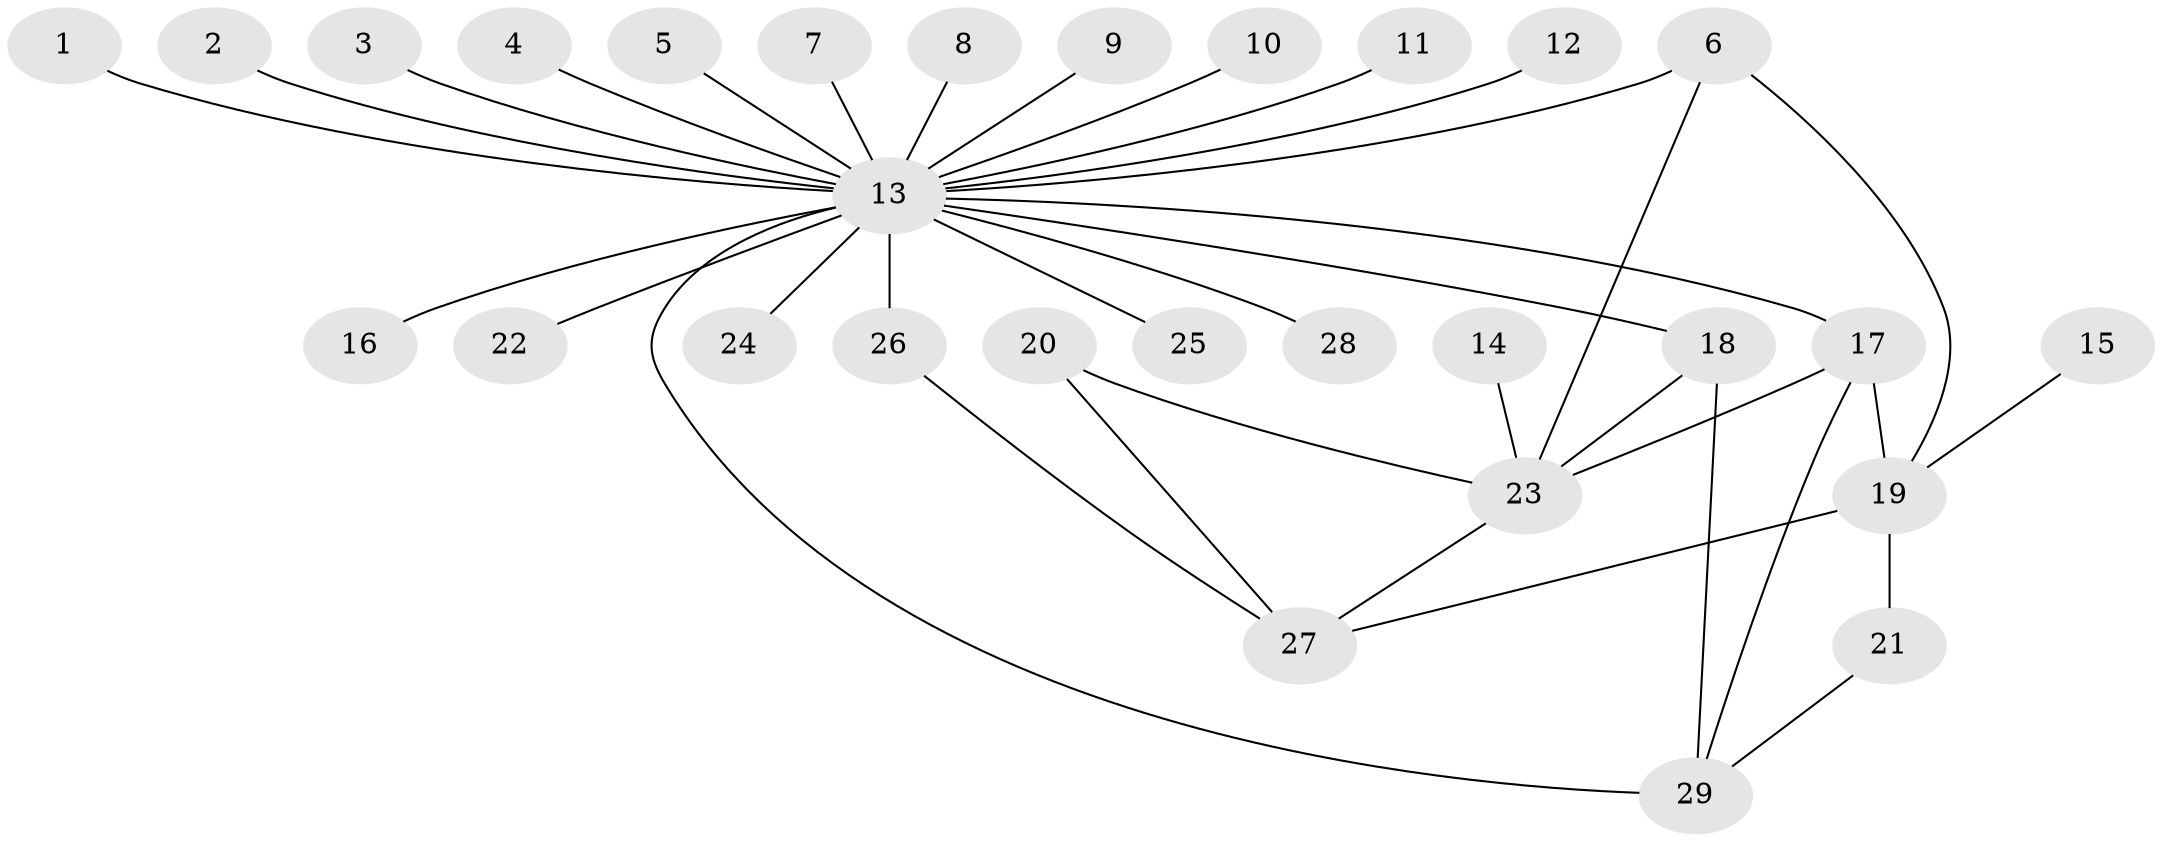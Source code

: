 // original degree distribution, {4: 0.05555555555555555, 9: 0.011111111111111112, 30: 0.011111111111111112, 1: 0.5555555555555556, 10: 0.011111111111111112, 3: 0.12222222222222222, 2: 0.2, 5: 0.022222222222222223, 12: 0.011111111111111112}
// Generated by graph-tools (version 1.1) at 2025/36/03/04/25 23:36:52]
// undirected, 29 vertices, 37 edges
graph export_dot {
  node [color=gray90,style=filled];
  1;
  2;
  3;
  4;
  5;
  6;
  7;
  8;
  9;
  10;
  11;
  12;
  13;
  14;
  15;
  16;
  17;
  18;
  19;
  20;
  21;
  22;
  23;
  24;
  25;
  26;
  27;
  28;
  29;
  1 -- 13 [weight=1.0];
  2 -- 13 [weight=1.0];
  3 -- 13 [weight=1.0];
  4 -- 13 [weight=1.0];
  5 -- 13 [weight=1.0];
  6 -- 13 [weight=1.0];
  6 -- 19 [weight=1.0];
  6 -- 23 [weight=1.0];
  7 -- 13 [weight=1.0];
  8 -- 13 [weight=1.0];
  9 -- 13 [weight=1.0];
  10 -- 13 [weight=1.0];
  11 -- 13 [weight=1.0];
  12 -- 13 [weight=1.0];
  13 -- 16 [weight=1.0];
  13 -- 17 [weight=1.0];
  13 -- 18 [weight=1.0];
  13 -- 22 [weight=1.0];
  13 -- 24 [weight=1.0];
  13 -- 25 [weight=1.0];
  13 -- 26 [weight=2.0];
  13 -- 28 [weight=1.0];
  13 -- 29 [weight=2.0];
  14 -- 23 [weight=1.0];
  15 -- 19 [weight=1.0];
  17 -- 19 [weight=1.0];
  17 -- 23 [weight=1.0];
  17 -- 29 [weight=1.0];
  18 -- 23 [weight=1.0];
  18 -- 29 [weight=1.0];
  19 -- 21 [weight=1.0];
  19 -- 27 [weight=1.0];
  20 -- 23 [weight=1.0];
  20 -- 27 [weight=1.0];
  21 -- 29 [weight=1.0];
  23 -- 27 [weight=1.0];
  26 -- 27 [weight=1.0];
}
